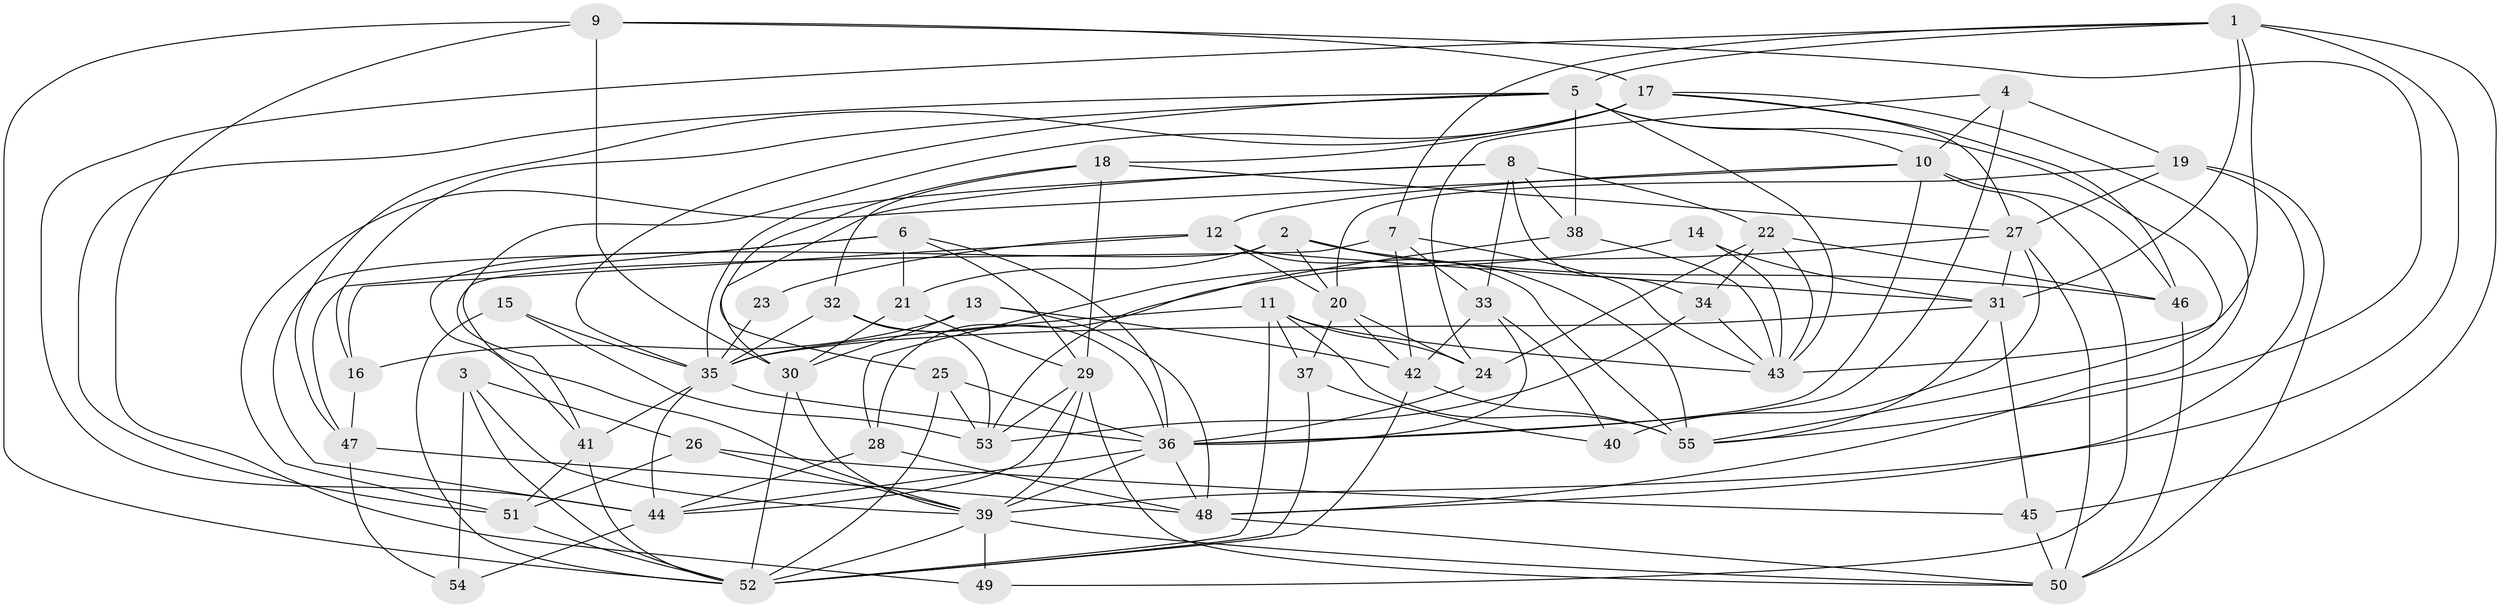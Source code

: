 // original degree distribution, {6: 0.06363636363636363, 5: 0.20909090909090908, 3: 0.2818181818181818, 2: 0.10909090909090909, 4: 0.2909090909090909, 8: 0.02727272727272727, 7: 0.01818181818181818}
// Generated by graph-tools (version 1.1) at 2025/02/03/09/25 03:02:14]
// undirected, 55 vertices, 152 edges
graph export_dot {
graph [start="1"]
  node [color=gray90,style=filled];
  1;
  2;
  3;
  4;
  5;
  6;
  7;
  8;
  9;
  10;
  11;
  12;
  13;
  14;
  15;
  16;
  17;
  18;
  19;
  20;
  21;
  22;
  23;
  24;
  25;
  26;
  27;
  28;
  29;
  30;
  31;
  32;
  33;
  34;
  35;
  36;
  37;
  38;
  39;
  40;
  41;
  42;
  43;
  44;
  45;
  46;
  47;
  48;
  49;
  50;
  51;
  52;
  53;
  54;
  55;
  1 -- 5 [weight=1.0];
  1 -- 7 [weight=1.0];
  1 -- 31 [weight=1.0];
  1 -- 39 [weight=1.0];
  1 -- 43 [weight=1.0];
  1 -- 44 [weight=1.0];
  1 -- 45 [weight=1.0];
  2 -- 20 [weight=1.0];
  2 -- 21 [weight=1.0];
  2 -- 41 [weight=1.0];
  2 -- 46 [weight=1.0];
  2 -- 55 [weight=1.0];
  3 -- 26 [weight=1.0];
  3 -- 39 [weight=1.0];
  3 -- 52 [weight=1.0];
  3 -- 54 [weight=1.0];
  4 -- 10 [weight=1.0];
  4 -- 19 [weight=1.0];
  4 -- 24 [weight=1.0];
  4 -- 36 [weight=1.0];
  5 -- 10 [weight=1.0];
  5 -- 16 [weight=1.0];
  5 -- 35 [weight=1.0];
  5 -- 38 [weight=1.0];
  5 -- 43 [weight=1.0];
  5 -- 51 [weight=1.0];
  5 -- 55 [weight=1.0];
  6 -- 21 [weight=1.0];
  6 -- 29 [weight=1.0];
  6 -- 36 [weight=2.0];
  6 -- 44 [weight=2.0];
  6 -- 47 [weight=1.0];
  7 -- 33 [weight=1.0];
  7 -- 41 [weight=1.0];
  7 -- 42 [weight=2.0];
  7 -- 43 [weight=1.0];
  8 -- 22 [weight=1.0];
  8 -- 30 [weight=1.0];
  8 -- 33 [weight=1.0];
  8 -- 34 [weight=1.0];
  8 -- 35 [weight=1.0];
  8 -- 38 [weight=1.0];
  9 -- 17 [weight=1.0];
  9 -- 30 [weight=1.0];
  9 -- 49 [weight=1.0];
  9 -- 52 [weight=1.0];
  9 -- 55 [weight=1.0];
  10 -- 12 [weight=1.0];
  10 -- 36 [weight=1.0];
  10 -- 46 [weight=1.0];
  10 -- 49 [weight=1.0];
  10 -- 51 [weight=1.0];
  11 -- 24 [weight=1.0];
  11 -- 35 [weight=1.0];
  11 -- 37 [weight=1.0];
  11 -- 43 [weight=1.0];
  11 -- 52 [weight=1.0];
  11 -- 55 [weight=1.0];
  12 -- 16 [weight=1.0];
  12 -- 20 [weight=1.0];
  12 -- 23 [weight=1.0];
  12 -- 31 [weight=1.0];
  12 -- 55 [weight=1.0];
  13 -- 16 [weight=1.0];
  13 -- 30 [weight=1.0];
  13 -- 42 [weight=1.0];
  13 -- 48 [weight=1.0];
  14 -- 28 [weight=1.0];
  14 -- 31 [weight=1.0];
  14 -- 43 [weight=1.0];
  15 -- 35 [weight=1.0];
  15 -- 52 [weight=1.0];
  15 -- 53 [weight=1.0];
  16 -- 47 [weight=2.0];
  17 -- 18 [weight=1.0];
  17 -- 27 [weight=1.0];
  17 -- 39 [weight=1.0];
  17 -- 46 [weight=1.0];
  17 -- 47 [weight=1.0];
  17 -- 48 [weight=1.0];
  18 -- 25 [weight=1.0];
  18 -- 27 [weight=1.0];
  18 -- 29 [weight=1.0];
  18 -- 32 [weight=1.0];
  19 -- 20 [weight=2.0];
  19 -- 27 [weight=1.0];
  19 -- 48 [weight=2.0];
  19 -- 50 [weight=2.0];
  20 -- 24 [weight=1.0];
  20 -- 37 [weight=1.0];
  20 -- 42 [weight=1.0];
  21 -- 29 [weight=1.0];
  21 -- 30 [weight=1.0];
  22 -- 24 [weight=1.0];
  22 -- 34 [weight=1.0];
  22 -- 43 [weight=1.0];
  22 -- 46 [weight=1.0];
  23 -- 35 [weight=1.0];
  24 -- 36 [weight=1.0];
  25 -- 36 [weight=1.0];
  25 -- 52 [weight=1.0];
  25 -- 53 [weight=1.0];
  26 -- 39 [weight=1.0];
  26 -- 45 [weight=1.0];
  26 -- 51 [weight=1.0];
  27 -- 28 [weight=1.0];
  27 -- 31 [weight=1.0];
  27 -- 40 [weight=1.0];
  27 -- 50 [weight=1.0];
  28 -- 44 [weight=1.0];
  28 -- 48 [weight=2.0];
  29 -- 39 [weight=1.0];
  29 -- 44 [weight=1.0];
  29 -- 50 [weight=1.0];
  29 -- 53 [weight=1.0];
  30 -- 39 [weight=1.0];
  30 -- 52 [weight=1.0];
  31 -- 35 [weight=1.0];
  31 -- 45 [weight=1.0];
  31 -- 55 [weight=1.0];
  32 -- 35 [weight=1.0];
  32 -- 36 [weight=1.0];
  32 -- 53 [weight=1.0];
  33 -- 36 [weight=1.0];
  33 -- 40 [weight=1.0];
  33 -- 42 [weight=1.0];
  34 -- 43 [weight=1.0];
  34 -- 53 [weight=1.0];
  35 -- 36 [weight=1.0];
  35 -- 41 [weight=1.0];
  35 -- 44 [weight=1.0];
  36 -- 39 [weight=1.0];
  36 -- 44 [weight=1.0];
  36 -- 48 [weight=1.0];
  37 -- 40 [weight=1.0];
  37 -- 52 [weight=1.0];
  38 -- 43 [weight=1.0];
  38 -- 53 [weight=1.0];
  39 -- 49 [weight=2.0];
  39 -- 50 [weight=1.0];
  39 -- 52 [weight=1.0];
  41 -- 51 [weight=1.0];
  41 -- 52 [weight=1.0];
  42 -- 52 [weight=1.0];
  42 -- 55 [weight=1.0];
  44 -- 54 [weight=1.0];
  45 -- 50 [weight=1.0];
  46 -- 50 [weight=1.0];
  47 -- 48 [weight=1.0];
  47 -- 54 [weight=1.0];
  48 -- 50 [weight=1.0];
  51 -- 52 [weight=1.0];
}
